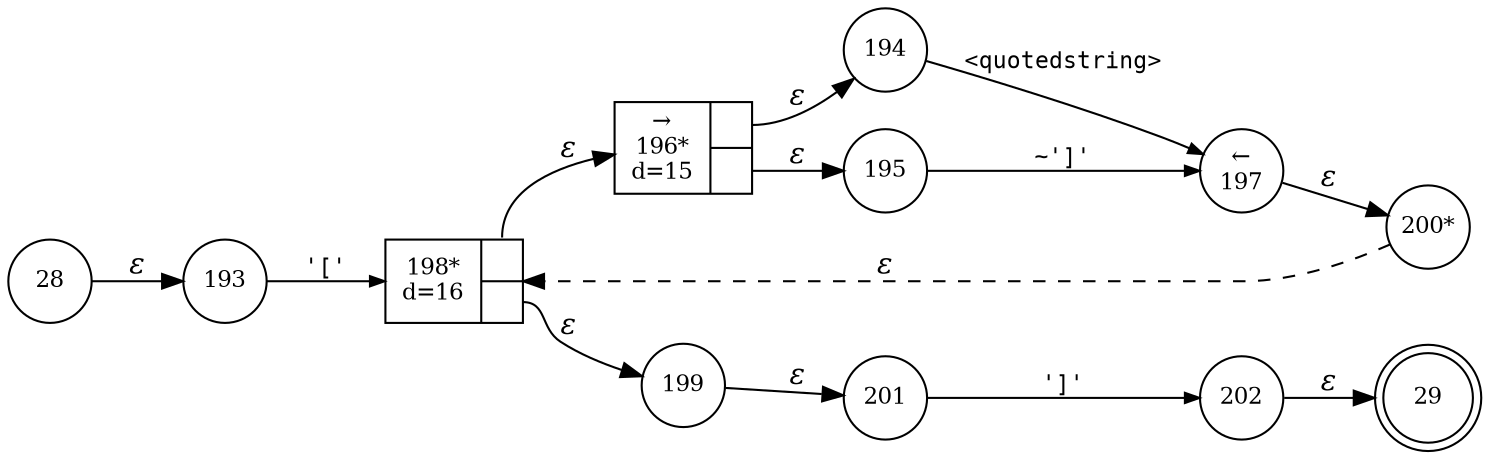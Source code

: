digraph ATN {
rankdir=LR;
s29[fontsize=11, label="29", shape=doublecircle, fixedsize=true, width=.6];
s193[fontsize=11,label="193", shape=circle, fixedsize=true, width=.55, peripheries=1];
s194[fontsize=11,label="194", shape=circle, fixedsize=true, width=.55, peripheries=1];
s195[fontsize=11,label="195", shape=circle, fixedsize=true, width=.55, peripheries=1];
s196[fontsize=11,label="{&rarr;\n196*\nd=15|{<p0>|<p1>}}", shape=record, fixedsize=false, peripheries=1];
s197[fontsize=11,label="&larr;\n197", shape=circle, fixedsize=true, width=.55, peripheries=1];
s198[fontsize=11,label="{198*\nd=16|{<p0>|<p1>}}", shape=record, fixedsize=false, peripheries=1];
s199[fontsize=11,label="199", shape=circle, fixedsize=true, width=.55, peripheries=1];
s200[fontsize=11,label="200*", shape=circle, fixedsize=true, width=.55, peripheries=1];
s201[fontsize=11,label="201", shape=circle, fixedsize=true, width=.55, peripheries=1];
s202[fontsize=11,label="202", shape=circle, fixedsize=true, width=.55, peripheries=1];
s28[fontsize=11,label="28", shape=circle, fixedsize=true, width=.55, peripheries=1];
s28 -> s193 [fontname="Times-Italic", label="&epsilon;"];
s193 -> s198 [fontsize=11, fontname="Courier", arrowsize=.7, label = "'['", arrowhead = normal];
s198:p0 -> s196 [fontname="Times-Italic", label="&epsilon;"];
s198:p1 -> s199 [fontname="Times-Italic", label="&epsilon;"];
s196:p0 -> s194 [fontname="Times-Italic", label="&epsilon;"];
s196:p1 -> s195 [fontname="Times-Italic", label="&epsilon;"];
s199 -> s201 [fontname="Times-Italic", label="&epsilon;"];
s194 -> s197 [fontsize=11, fontname="Courier", arrowsize=.7, label = "<quotedstring>", arrowhead = normal];
s195 -> s197 [fontsize=11, fontname="Courier", arrowsize=.7, label = "~']'", arrowhead = normal];
s201 -> s202 [fontsize=11, fontname="Courier", arrowsize=.7, label = "']'", arrowhead = normal];
s197 -> s200 [fontname="Times-Italic", label="&epsilon;"];
s202 -> s29 [fontname="Times-Italic", label="&epsilon;"];
s200 -> s198 [fontname="Times-Italic", label="&epsilon;", style="dashed"];
}
